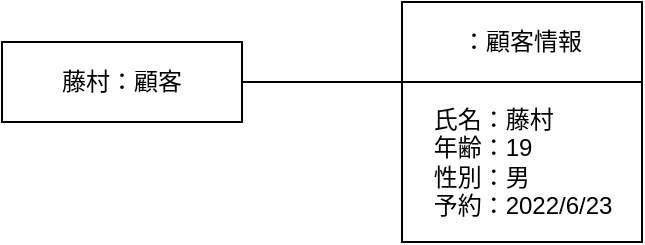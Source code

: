 <mxfile version="18.0.7" type="device"><diagram id="3vOqs5CVYc6zZSNoXN_f" name="ページ1"><mxGraphModel dx="569" dy="306" grid="1" gridSize="10" guides="1" tooltips="1" connect="1" arrows="1" fold="1" page="1" pageScale="1" pageWidth="827" pageHeight="1169" math="0" shadow="0"><root><mxCell id="0"/><mxCell id="1" parent="0"/><mxCell id="UNs_wGfwb5ZOrXndehwp-6" style="edgeStyle=orthogonalEdgeStyle;rounded=0;orthogonalLoop=1;jettySize=auto;html=1;exitX=1;exitY=0.5;exitDx=0;exitDy=0;entryX=0;entryY=0;entryDx=0;entryDy=0;endArrow=none;endFill=0;" edge="1" parent="1" source="UNs_wGfwb5ZOrXndehwp-2" target="UNs_wGfwb5ZOrXndehwp-4"><mxGeometry relative="1" as="geometry"><Array as="points"><mxPoint x="260" y="320"/><mxPoint x="260" y="320"/></Array></mxGeometry></mxCell><mxCell id="UNs_wGfwb5ZOrXndehwp-2" value="藤村：顧客" style="rounded=0;whiteSpace=wrap;html=1;" vertex="1" parent="1"><mxGeometry x="120" y="300" width="120" height="40" as="geometry"/></mxCell><mxCell id="UNs_wGfwb5ZOrXndehwp-3" value="：顧客情報" style="rounded=0;whiteSpace=wrap;html=1;" vertex="1" parent="1"><mxGeometry x="320" y="280" width="120" height="40" as="geometry"/></mxCell><mxCell id="UNs_wGfwb5ZOrXndehwp-4" value="" style="rounded=0;whiteSpace=wrap;html=1;align=left;" vertex="1" parent="1"><mxGeometry x="320" y="320" width="120" height="80" as="geometry"/></mxCell><mxCell id="UNs_wGfwb5ZOrXndehwp-5" value="&lt;div align=&quot;left&quot;&gt;氏名：藤村&lt;/div&gt;&lt;div align=&quot;left&quot;&gt;年齢：19&lt;/div&gt;&lt;div align=&quot;left&quot;&gt;性別：男&lt;br&gt;&lt;/div&gt;&lt;div align=&quot;left&quot;&gt;予約：2022/6/23&lt;br&gt;&lt;/div&gt;" style="text;html=1;align=center;verticalAlign=middle;resizable=0;points=[];autosize=1;strokeColor=none;fillColor=none;" vertex="1" parent="1"><mxGeometry x="330" y="330" width="100" height="60" as="geometry"/></mxCell></root></mxGraphModel></diagram></mxfile>